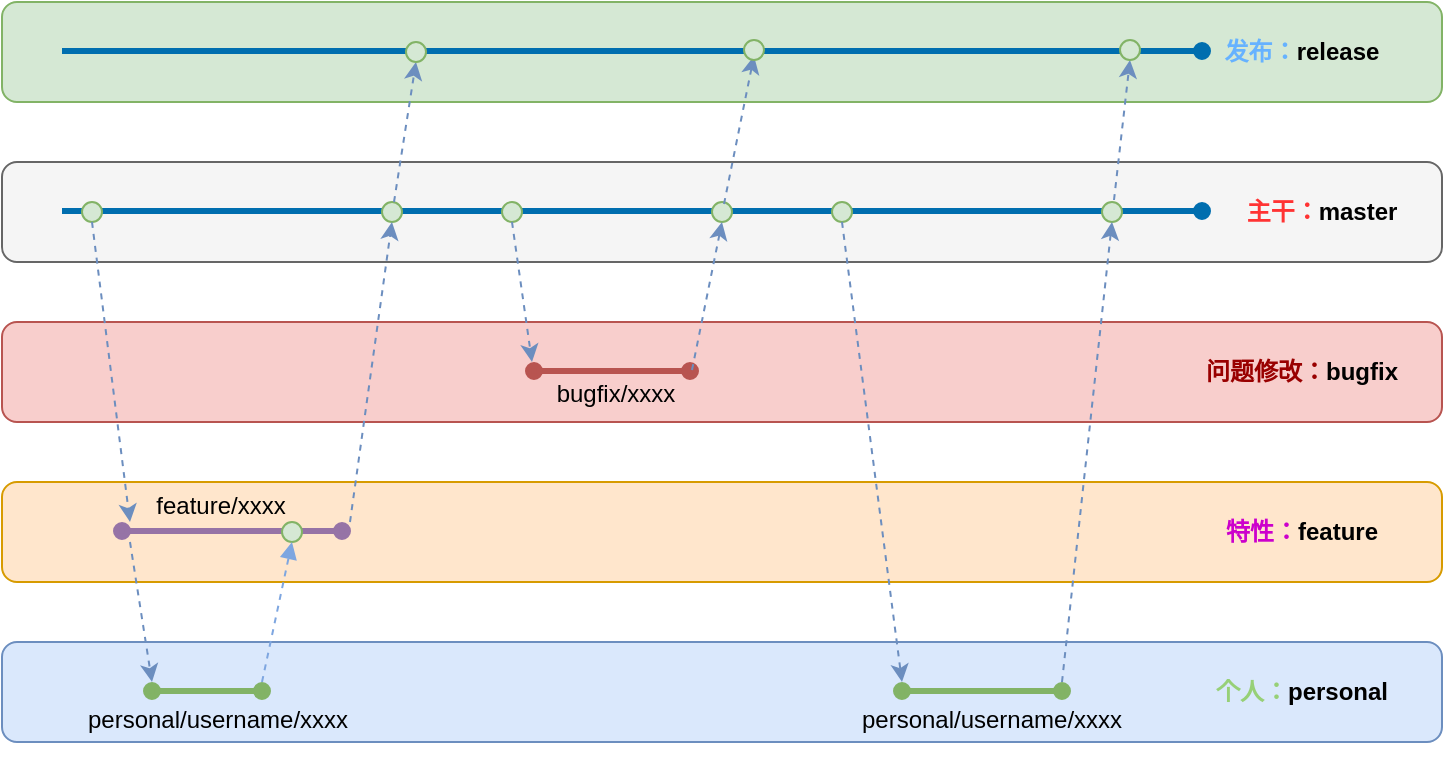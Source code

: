 <mxfile version="15.7.3" type="device"><diagram id="fc3aKzUzdwYHnXCqWCgO" name="Page-1"><mxGraphModel dx="942" dy="737" grid="1" gridSize="10" guides="1" tooltips="1" connect="1" arrows="1" fold="1" page="1" pageScale="1" pageWidth="850" pageHeight="1100" math="0" shadow="0"><root><mxCell id="0"/><mxCell id="1" parent="0"/><mxCell id="McxIYLxRcyPsXdZF9uuK-10" value="" style="group" vertex="1" connectable="0" parent="1"><mxGeometry x="80" y="160" width="720" height="50" as="geometry"/></mxCell><mxCell id="Z2z92tPwG-cqTUB9P7gj-2" value="" style="rounded=1;whiteSpace=wrap;html=1;fillColor=#f5f5f5;strokeColor=#666666;fontColor=#333333;" parent="McxIYLxRcyPsXdZF9uuK-10" vertex="1"><mxGeometry width="720" height="50" as="geometry"/></mxCell><mxCell id="Z2z92tPwG-cqTUB9P7gj-1" value="" style="endArrow=oval;html=1;rounded=0;fillColor=#1ba1e2;strokeColor=#006EAF;strokeWidth=3;endFill=1;" parent="McxIYLxRcyPsXdZF9uuK-10" edge="1"><mxGeometry width="50" height="50" relative="1" as="geometry"><mxPoint x="30" y="24.5" as="sourcePoint"/><mxPoint x="600" y="24.5" as="targetPoint"/></mxGeometry></mxCell><mxCell id="Z2z92tPwG-cqTUB9P7gj-4" value="&lt;font color=&quot;#ff3333&quot;&gt;主干：&lt;/font&gt;master" style="text;html=1;strokeColor=none;fillColor=none;align=center;verticalAlign=middle;whiteSpace=wrap;rounded=0;fontStyle=1" parent="McxIYLxRcyPsXdZF9uuK-10" vertex="1"><mxGeometry x="600" y="10" width="120" height="30" as="geometry"/></mxCell><mxCell id="McxIYLxRcyPsXdZF9uuK-4" value="" style="ellipse;whiteSpace=wrap;html=1;aspect=fixed;fillColor=#d5e8d4;strokeColor=#82b366;" vertex="1" parent="McxIYLxRcyPsXdZF9uuK-10"><mxGeometry x="415" y="20" width="10" height="10" as="geometry"/></mxCell><mxCell id="McxIYLxRcyPsXdZF9uuK-15" value="" style="ellipse;whiteSpace=wrap;html=1;aspect=fixed;fillColor=#d5e8d4;strokeColor=#82b366;" vertex="1" parent="McxIYLxRcyPsXdZF9uuK-10"><mxGeometry x="190" y="20" width="10" height="10" as="geometry"/></mxCell><mxCell id="McxIYLxRcyPsXdZF9uuK-16" value="" style="ellipse;whiteSpace=wrap;html=1;aspect=fixed;fillColor=#d5e8d4;strokeColor=#82b366;" vertex="1" parent="McxIYLxRcyPsXdZF9uuK-10"><mxGeometry x="40" y="20" width="10" height="10" as="geometry"/></mxCell><mxCell id="McxIYLxRcyPsXdZF9uuK-27" value="" style="ellipse;whiteSpace=wrap;html=1;aspect=fixed;fillColor=#d5e8d4;strokeColor=#82b366;" vertex="1" parent="McxIYLxRcyPsXdZF9uuK-10"><mxGeometry x="250" y="20" width="10" height="10" as="geometry"/></mxCell><mxCell id="McxIYLxRcyPsXdZF9uuK-28" value="" style="ellipse;whiteSpace=wrap;html=1;aspect=fixed;fillColor=#d5e8d4;strokeColor=#82b366;" vertex="1" parent="McxIYLxRcyPsXdZF9uuK-10"><mxGeometry x="355" y="20" width="10" height="10" as="geometry"/></mxCell><mxCell id="McxIYLxRcyPsXdZF9uuK-8" value="" style="group" vertex="1" connectable="0" parent="1"><mxGeometry x="80" y="240" width="720" height="50" as="geometry"/></mxCell><mxCell id="Z2z92tPwG-cqTUB9P7gj-18" value="" style="rounded=1;whiteSpace=wrap;html=1;fillColor=#f8cecc;strokeColor=#b85450;" parent="McxIYLxRcyPsXdZF9uuK-8" vertex="1"><mxGeometry width="720" height="50" as="geometry"/></mxCell><mxCell id="Z2z92tPwG-cqTUB9P7gj-19" value="" style="endArrow=oval;html=1;rounded=0;fillColor=#f8cecc;strokeColor=#b85450;strokeWidth=3;endFill=1;startArrow=oval;startFill=1;" parent="McxIYLxRcyPsXdZF9uuK-8" edge="1"><mxGeometry width="50" height="50" relative="1" as="geometry"><mxPoint x="266" y="24.5" as="sourcePoint"/><mxPoint x="344" y="24.5" as="targetPoint"/></mxGeometry></mxCell><mxCell id="Z2z92tPwG-cqTUB9P7gj-20" value="&lt;font color=&quot;#990000&quot;&gt;问题修改：&lt;/font&gt;bugfix" style="text;html=1;strokeColor=none;fillColor=none;align=center;verticalAlign=middle;whiteSpace=wrap;rounded=0;fontStyle=1" parent="McxIYLxRcyPsXdZF9uuK-8" vertex="1"><mxGeometry x="590" y="10" width="120" height="30" as="geometry"/></mxCell><mxCell id="Z2z92tPwG-cqTUB9P7gj-57" value="bugfix/xxxx" style="text;html=1;strokeColor=none;fillColor=none;align=center;verticalAlign=middle;whiteSpace=wrap;rounded=0;" parent="McxIYLxRcyPsXdZF9uuK-8" vertex="1"><mxGeometry x="277" y="21" width="60" height="30" as="geometry"/></mxCell><mxCell id="Z2z92tPwG-cqTUB9P7gj-29" value="" style="group;fontStyle=1;" parent="1" vertex="1" connectable="0"><mxGeometry x="80" y="80" width="720" height="50" as="geometry"/></mxCell><mxCell id="Z2z92tPwG-cqTUB9P7gj-15" value="" style="rounded=1;whiteSpace=wrap;html=1;fillColor=#d5e8d4;strokeColor=#82b366;" parent="Z2z92tPwG-cqTUB9P7gj-29" vertex="1"><mxGeometry width="720" height="50" as="geometry"/></mxCell><mxCell id="Z2z92tPwG-cqTUB9P7gj-17" value="&lt;font color=&quot;#66b2ff&quot;&gt;发布：&lt;/font&gt;release" style="text;html=1;strokeColor=none;fillColor=none;align=center;verticalAlign=middle;whiteSpace=wrap;rounded=0;fontStyle=1" parent="Z2z92tPwG-cqTUB9P7gj-29" vertex="1"><mxGeometry x="590" y="10" width="120" height="30" as="geometry"/></mxCell><mxCell id="McxIYLxRcyPsXdZF9uuK-39" value="" style="endArrow=oval;html=1;rounded=0;fillColor=#1ba1e2;strokeColor=#006EAF;strokeWidth=3;endFill=1;" edge="1" parent="Z2z92tPwG-cqTUB9P7gj-29"><mxGeometry width="50" height="50" relative="1" as="geometry"><mxPoint x="30" y="24.5" as="sourcePoint"/><mxPoint x="600" y="24.5" as="targetPoint"/></mxGeometry></mxCell><mxCell id="McxIYLxRcyPsXdZF9uuK-61" value="" style="endArrow=classic;html=1;rounded=0;strokeColor=#6c8ebf;strokeWidth=1;fillColor=#dae8fc;exitX=0.5;exitY=0;exitDx=0;exitDy=0;entryX=0.5;entryY=1;entryDx=0;entryDy=0;dashed=1;" edge="1" parent="Z2z92tPwG-cqTUB9P7gj-29" target="McxIYLxRcyPsXdZF9uuK-62"><mxGeometry width="50" height="50" relative="1" as="geometry"><mxPoint x="196" y="100" as="sourcePoint"/><mxPoint x="217" y="-50" as="targetPoint"/></mxGeometry></mxCell><mxCell id="McxIYLxRcyPsXdZF9uuK-11" value="" style="group" vertex="1" connectable="0" parent="1"><mxGeometry x="80" y="320" width="720" height="54" as="geometry"/></mxCell><mxCell id="Z2z92tPwG-cqTUB9P7gj-7" value="" style="rounded=1;whiteSpace=wrap;html=1;fillColor=#ffe6cc;strokeColor=#d79b00;" parent="McxIYLxRcyPsXdZF9uuK-11" vertex="1"><mxGeometry width="720" height="50" as="geometry"/></mxCell><mxCell id="Z2z92tPwG-cqTUB9P7gj-8" value="" style="endArrow=oval;html=1;rounded=0;fillColor=#e1d5e7;strokeColor=#9673a6;strokeWidth=3;endFill=1;startArrow=oval;startFill=1;" parent="McxIYLxRcyPsXdZF9uuK-11" edge="1"><mxGeometry width="50" height="50" relative="1" as="geometry"><mxPoint x="60" y="24.5" as="sourcePoint"/><mxPoint x="170" y="24.5" as="targetPoint"/></mxGeometry></mxCell><mxCell id="Z2z92tPwG-cqTUB9P7gj-9" value="&lt;font color=&quot;#cc00cc&quot;&gt;特性：&lt;/font&gt;feature" style="text;html=1;strokeColor=none;fillColor=none;align=center;verticalAlign=middle;whiteSpace=wrap;rounded=0;fontStyle=1" parent="McxIYLxRcyPsXdZF9uuK-11" vertex="1"><mxGeometry x="590" y="10" width="120" height="30" as="geometry"/></mxCell><mxCell id="McxIYLxRcyPsXdZF9uuK-56" value="" style="ellipse;whiteSpace=wrap;html=1;aspect=fixed;fillColor=#d5e8d4;strokeColor=#82b366;" vertex="1" parent="McxIYLxRcyPsXdZF9uuK-11"><mxGeometry x="140" y="20" width="10" height="10" as="geometry"/></mxCell><mxCell id="Z2z92tPwG-cqTUB9P7gj-53" value="feature/xxxx" style="text;html=1;strokeColor=none;fillColor=none;align=center;verticalAlign=middle;whiteSpace=wrap;rounded=0;" parent="McxIYLxRcyPsXdZF9uuK-11" vertex="1"><mxGeometry x="41" y="-3" width="137" height="30" as="geometry"/></mxCell><mxCell id="McxIYLxRcyPsXdZF9uuK-12" value="" style="group" vertex="1" connectable="0" parent="1"><mxGeometry x="80" y="400" width="720" height="60" as="geometry"/></mxCell><mxCell id="Z2z92tPwG-cqTUB9P7gj-12" value="" style="rounded=1;whiteSpace=wrap;html=1;fillColor=#dae8fc;strokeColor=#6c8ebf;" parent="McxIYLxRcyPsXdZF9uuK-12" vertex="1"><mxGeometry width="720" height="50" as="geometry"/></mxCell><mxCell id="Z2z92tPwG-cqTUB9P7gj-14" value="&lt;font color=&quot;#97d077&quot;&gt;个人：&lt;/font&gt;personal" style="text;html=1;strokeColor=none;fillColor=none;align=center;verticalAlign=middle;whiteSpace=wrap;rounded=0;fontStyle=1" parent="McxIYLxRcyPsXdZF9uuK-12" vertex="1"><mxGeometry x="590" y="10" width="120" height="30" as="geometry"/></mxCell><mxCell id="Z2z92tPwG-cqTUB9P7gj-23" value="" style="endArrow=oval;html=1;rounded=0;fillColor=#d5e8d4;strokeColor=#82b366;strokeWidth=3;startArrow=oval;endFill=1;startFill=1;" parent="McxIYLxRcyPsXdZF9uuK-12" edge="1"><mxGeometry width="50" height="50" relative="1" as="geometry"><mxPoint x="450" y="24.5" as="sourcePoint"/><mxPoint x="530" y="24.5" as="targetPoint"/><Array as="points"><mxPoint x="455" y="24.5"/></Array></mxGeometry></mxCell><mxCell id="McxIYLxRcyPsXdZF9uuK-3" value="" style="endArrow=none;html=1;rounded=0;fillColor=#d5e8d4;strokeColor=#82b366;strokeWidth=3;" edge="1" parent="McxIYLxRcyPsXdZF9uuK-12"><mxGeometry width="50" height="50" relative="1" as="geometry"><mxPoint x="420" y="24.5" as="sourcePoint"/><mxPoint x="420" y="25" as="targetPoint"/></mxGeometry></mxCell><mxCell id="Z2z92tPwG-cqTUB9P7gj-22" value="" style="endArrow=oval;html=1;rounded=0;fillColor=#d5e8d4;strokeColor=#82b366;strokeWidth=3;endFill=1;startArrow=oval;startFill=1;" parent="McxIYLxRcyPsXdZF9uuK-12" edge="1"><mxGeometry width="50" height="50" relative="1" as="geometry"><mxPoint x="75" y="24.5" as="sourcePoint"/><mxPoint x="130" y="24.5" as="targetPoint"/></mxGeometry></mxCell><mxCell id="Z2z92tPwG-cqTUB9P7gj-56" value="personal/username/xxxx" style="text;html=1;strokeColor=none;fillColor=none;align=center;verticalAlign=middle;whiteSpace=wrap;rounded=0;" parent="McxIYLxRcyPsXdZF9uuK-12" vertex="1"><mxGeometry x="465" y="24" width="60" height="30" as="geometry"/></mxCell><mxCell id="McxIYLxRcyPsXdZF9uuK-73" value="personal/username/xxxx" style="text;html=1;strokeColor=none;fillColor=none;align=center;verticalAlign=middle;whiteSpace=wrap;rounded=0;" vertex="1" parent="McxIYLxRcyPsXdZF9uuK-12"><mxGeometry x="78" y="24" width="60" height="30" as="geometry"/></mxCell><mxCell id="Z2z92tPwG-cqTUB9P7gj-42" value="" style="endArrow=classic;html=1;rounded=0;strokeColor=#6c8ebf;strokeWidth=1;fillColor=#dae8fc;exitX=0.5;exitY=1;exitDx=0;exitDy=0;entryX=0.5;entryY=0;entryDx=0;entryDy=0;dashed=1;" parent="1" edge="1" source="McxIYLxRcyPsXdZF9uuK-16"><mxGeometry width="50" height="50" relative="1" as="geometry"><mxPoint x="90" y="500" as="sourcePoint"/><mxPoint x="144" y="340" as="targetPoint"/></mxGeometry></mxCell><mxCell id="Z2z92tPwG-cqTUB9P7gj-46" value="" style="endArrow=classic;html=1;rounded=0;strokeColor=#6c8ebf;strokeWidth=1;fillColor=#dae8fc;exitX=0.5;exitY=0;exitDx=0;exitDy=0;entryX=0.5;entryY=1;entryDx=0;entryDy=0;dashed=1;" parent="1" edge="1" target="McxIYLxRcyPsXdZF9uuK-15"><mxGeometry width="50" height="50" relative="1" as="geometry"><mxPoint x="254" y="340" as="sourcePoint"/><mxPoint x="350" y="60" as="targetPoint"/></mxGeometry></mxCell><mxCell id="Z2z92tPwG-cqTUB9P7gj-49" value="" style="endArrow=classic;html=1;rounded=0;strokeColor=#6c8ebf;strokeWidth=1;fillColor=#dae8fc;exitX=0.5;exitY=1;exitDx=0;exitDy=0;entryX=0.5;entryY=0;entryDx=0;entryDy=0;dashed=1;" parent="1" edge="1" source="McxIYLxRcyPsXdZF9uuK-27"><mxGeometry width="50" height="50" relative="1" as="geometry"><mxPoint x="340" y="610" as="sourcePoint"/><mxPoint x="345" y="260" as="targetPoint"/></mxGeometry></mxCell><mxCell id="McxIYLxRcyPsXdZF9uuK-31" value="" style="endArrow=classic;html=1;rounded=0;strokeColor=#6c8ebf;strokeWidth=1;fillColor=#dae8fc;dashed=1;entryX=0.5;entryY=1;entryDx=0;entryDy=0;" edge="1" parent="1" target="McxIYLxRcyPsXdZF9uuK-28"><mxGeometry width="50" height="50" relative="1" as="geometry"><mxPoint x="425" y="264" as="sourcePoint"/><mxPoint x="475" y="54" as="targetPoint"/></mxGeometry></mxCell><mxCell id="McxIYLxRcyPsXdZF9uuK-43" value="" style="endArrow=classic;html=1;rounded=0;strokeColor=#6c8ebf;strokeWidth=1;fillColor=#dae8fc;exitX=0.5;exitY=1;exitDx=0;exitDy=0;dashed=1;" edge="1" parent="1" source="McxIYLxRcyPsXdZF9uuK-4"><mxGeometry width="50" height="50" relative="1" as="geometry"><mxPoint x="345" y="200" as="sourcePoint"/><mxPoint x="530" y="420" as="targetPoint"/></mxGeometry></mxCell><mxCell id="McxIYLxRcyPsXdZF9uuK-44" value="" style="ellipse;whiteSpace=wrap;html=1;aspect=fixed;fillColor=#d5e8d4;strokeColor=#82b366;" vertex="1" parent="1"><mxGeometry x="630" y="180" width="10" height="10" as="geometry"/></mxCell><mxCell id="McxIYLxRcyPsXdZF9uuK-49" value="" style="endArrow=classic;html=1;rounded=0;strokeColor=#6c8ebf;strokeWidth=1;fillColor=#dae8fc;entryX=0.5;entryY=1;entryDx=0;entryDy=0;dashed=1;" edge="1" parent="1" target="McxIYLxRcyPsXdZF9uuK-44"><mxGeometry width="50" height="50" relative="1" as="geometry"><mxPoint x="610" y="420" as="sourcePoint"/><mxPoint x="535" y="430" as="targetPoint"/></mxGeometry></mxCell><mxCell id="McxIYLxRcyPsXdZF9uuK-54" value="" style="endArrow=classic;html=1;rounded=0;strokeColor=#6c8ebf;strokeWidth=1;fillColor=#dae8fc;exitX=0.5;exitY=1;exitDx=0;exitDy=0;entryX=0.5;entryY=0;entryDx=0;entryDy=0;dashed=1;" edge="1" parent="1"><mxGeometry width="50" height="50" relative="1" as="geometry"><mxPoint x="144" y="350" as="sourcePoint"/><mxPoint x="155" y="420" as="targetPoint"/></mxGeometry></mxCell><mxCell id="McxIYLxRcyPsXdZF9uuK-50" value="" style="rounded=0;orthogonalLoop=1;jettySize=auto;html=1;dashed=1;endArrow=block;endFill=1;strokeColor=#7EA6E0;" edge="1" parent="1"><mxGeometry relative="1" as="geometry"><mxPoint x="210" y="420" as="sourcePoint"/><mxPoint x="225" y="350" as="targetPoint"/></mxGeometry></mxCell><mxCell id="McxIYLxRcyPsXdZF9uuK-62" value="" style="ellipse;whiteSpace=wrap;html=1;aspect=fixed;fillColor=#d5e8d4;strokeColor=#82b366;" vertex="1" parent="1"><mxGeometry x="282" y="100" width="10" height="10" as="geometry"/></mxCell><mxCell id="McxIYLxRcyPsXdZF9uuK-67" value="" style="endArrow=classic;html=1;rounded=0;strokeColor=#6c8ebf;strokeWidth=1;fillColor=#dae8fc;dashed=1;entryX=0.5;entryY=1;entryDx=0;entryDy=0;" edge="1" parent="1"><mxGeometry width="50" height="50" relative="1" as="geometry"><mxPoint x="441" y="181" as="sourcePoint"/><mxPoint x="456" y="107" as="targetPoint"/></mxGeometry></mxCell><mxCell id="McxIYLxRcyPsXdZF9uuK-68" value="" style="ellipse;whiteSpace=wrap;html=1;aspect=fixed;fillColor=#d5e8d4;strokeColor=#82b366;" vertex="1" parent="1"><mxGeometry x="451" y="99" width="10" height="10" as="geometry"/></mxCell><mxCell id="McxIYLxRcyPsXdZF9uuK-71" value="" style="endArrow=classic;html=1;rounded=0;strokeColor=#6c8ebf;strokeWidth=1;fillColor=#dae8fc;entryX=0.5;entryY=1;entryDx=0;entryDy=0;dashed=1;" edge="1" parent="1" target="McxIYLxRcyPsXdZF9uuK-72"><mxGeometry width="50" height="50" relative="1" as="geometry"><mxPoint x="636" y="179" as="sourcePoint"/><mxPoint x="661" y="-51" as="targetPoint"/></mxGeometry></mxCell><mxCell id="McxIYLxRcyPsXdZF9uuK-72" value="" style="ellipse;whiteSpace=wrap;html=1;aspect=fixed;fillColor=#d5e8d4;strokeColor=#82b366;" vertex="1" parent="1"><mxGeometry x="639" y="99" width="10" height="10" as="geometry"/></mxCell></root></mxGraphModel></diagram></mxfile>